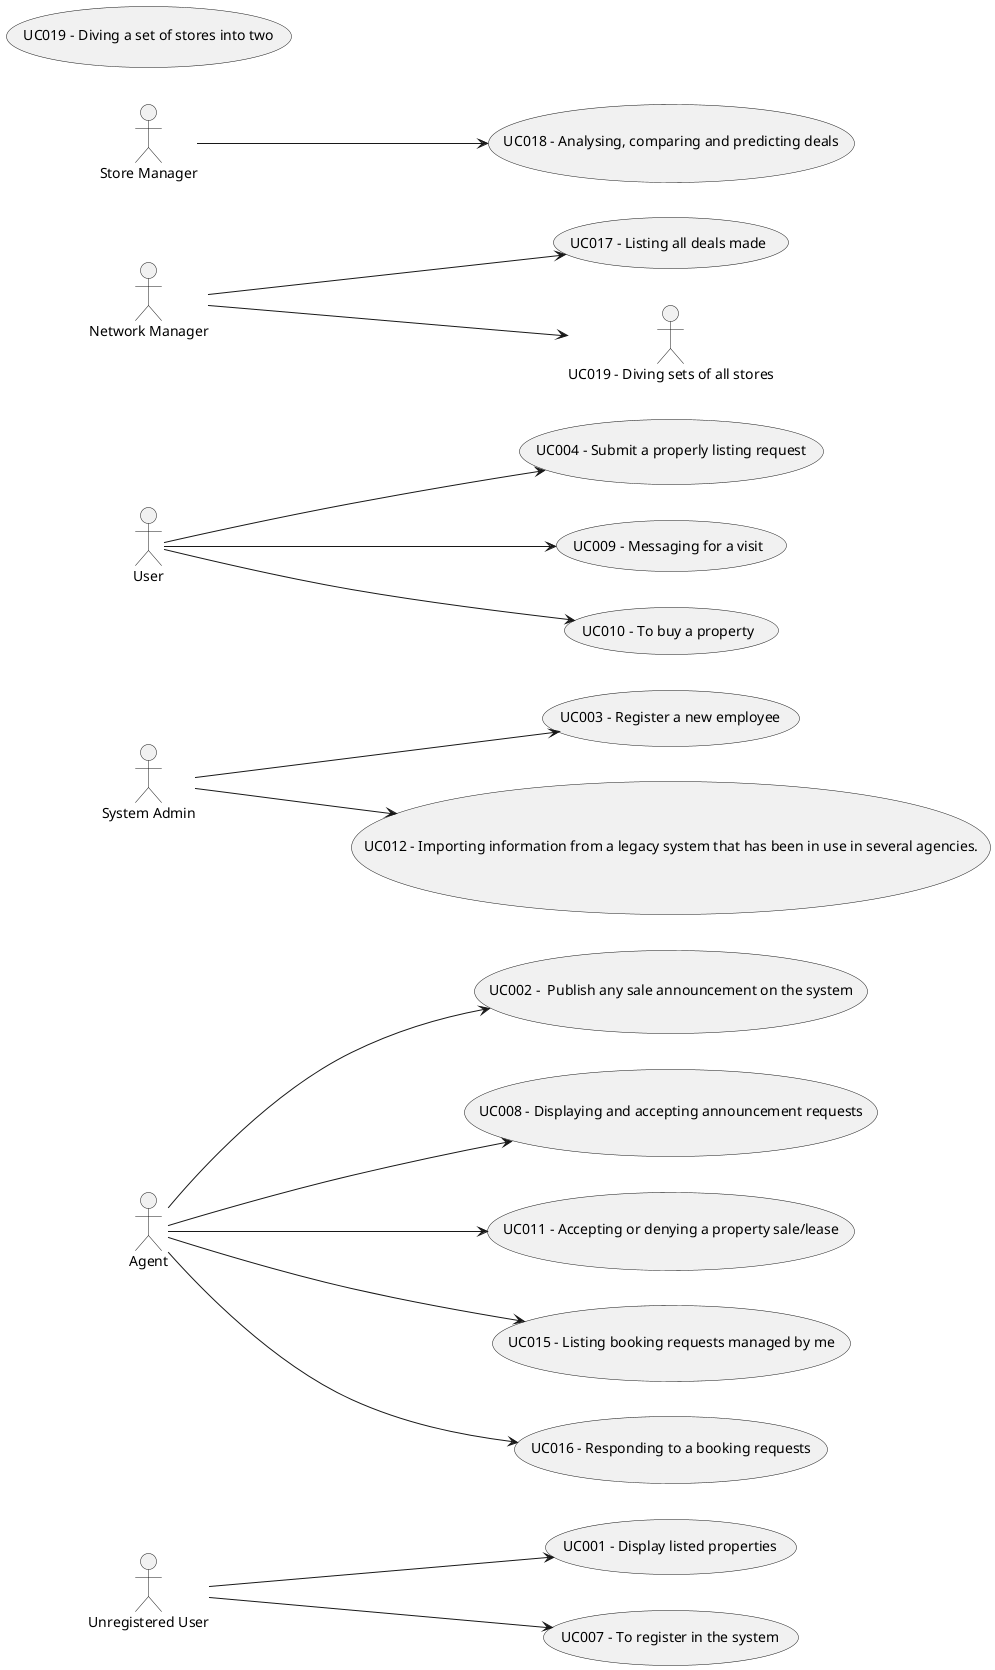 @startuml
'skinparam monochrome true
skinparam packageStyle rectangle
'skinparam shadowing false


'title Use Case Diagram Example

left to right direction







usecase "UC001 - Display listed properties"
"Unregistered User" --> "UC001 - Display listed properties"

usecase "UC002 -  Publish any sale announcement on the system"
"Agent" --> "UC002 -  Publish any sale announcement on the system"

usecase "UC003 - Register a new employee"
"System Admin" --> "UC003 - Register a new employee"

usecase "UC004 - Submit a properly listing request"
"User" --> "UC004 - Submit a properly listing request"

usecase "UC007 - To register in the system"
"Unregistered User" --> "UC007 - To register in the system"

usecase "UC008 - Displaying and accepting announcement requests"
"Agent" --> "UC008 - Displaying and accepting announcement requests"

usecase "UC009 - Messaging for a visit"
"User" --> "UC009 - Messaging for a visit"

usecase "UC010 - To buy a property"
"User" --> "UC010 - To buy a property"

usecase "UC011 - Accepting or denying a property sale/lease"
"Agent" --> "UC011 - Accepting or denying a property sale/lease"

usecase "UC012 - Importing information from a legacy system that has been in use in several agencies."
"System Admin" --> "UC012 - Importing information from a legacy system that has been in use in several agencies."

usecase "UC015 - Listing booking requests managed by me"
"Agent" --> "UC015 - Listing booking requests managed by me"

usecase "UC016 - Responding to a booking requests"
"Agent" --> "UC016 - Responding to a booking requests"

usecase "UC017 - Listing all deals made"
"Network Manager" --> "UC017 - Listing all deals made"

usecase "UC018 - Analysing, comparing and predicting deals"
"Store Manager" --> "UC018 - Analysing, comparing and predicting deals"

usecase "UC019 - Diving a set of stores into two"
"Network Manager" --> "UC019 - Diving sets of all stores"

@enduml